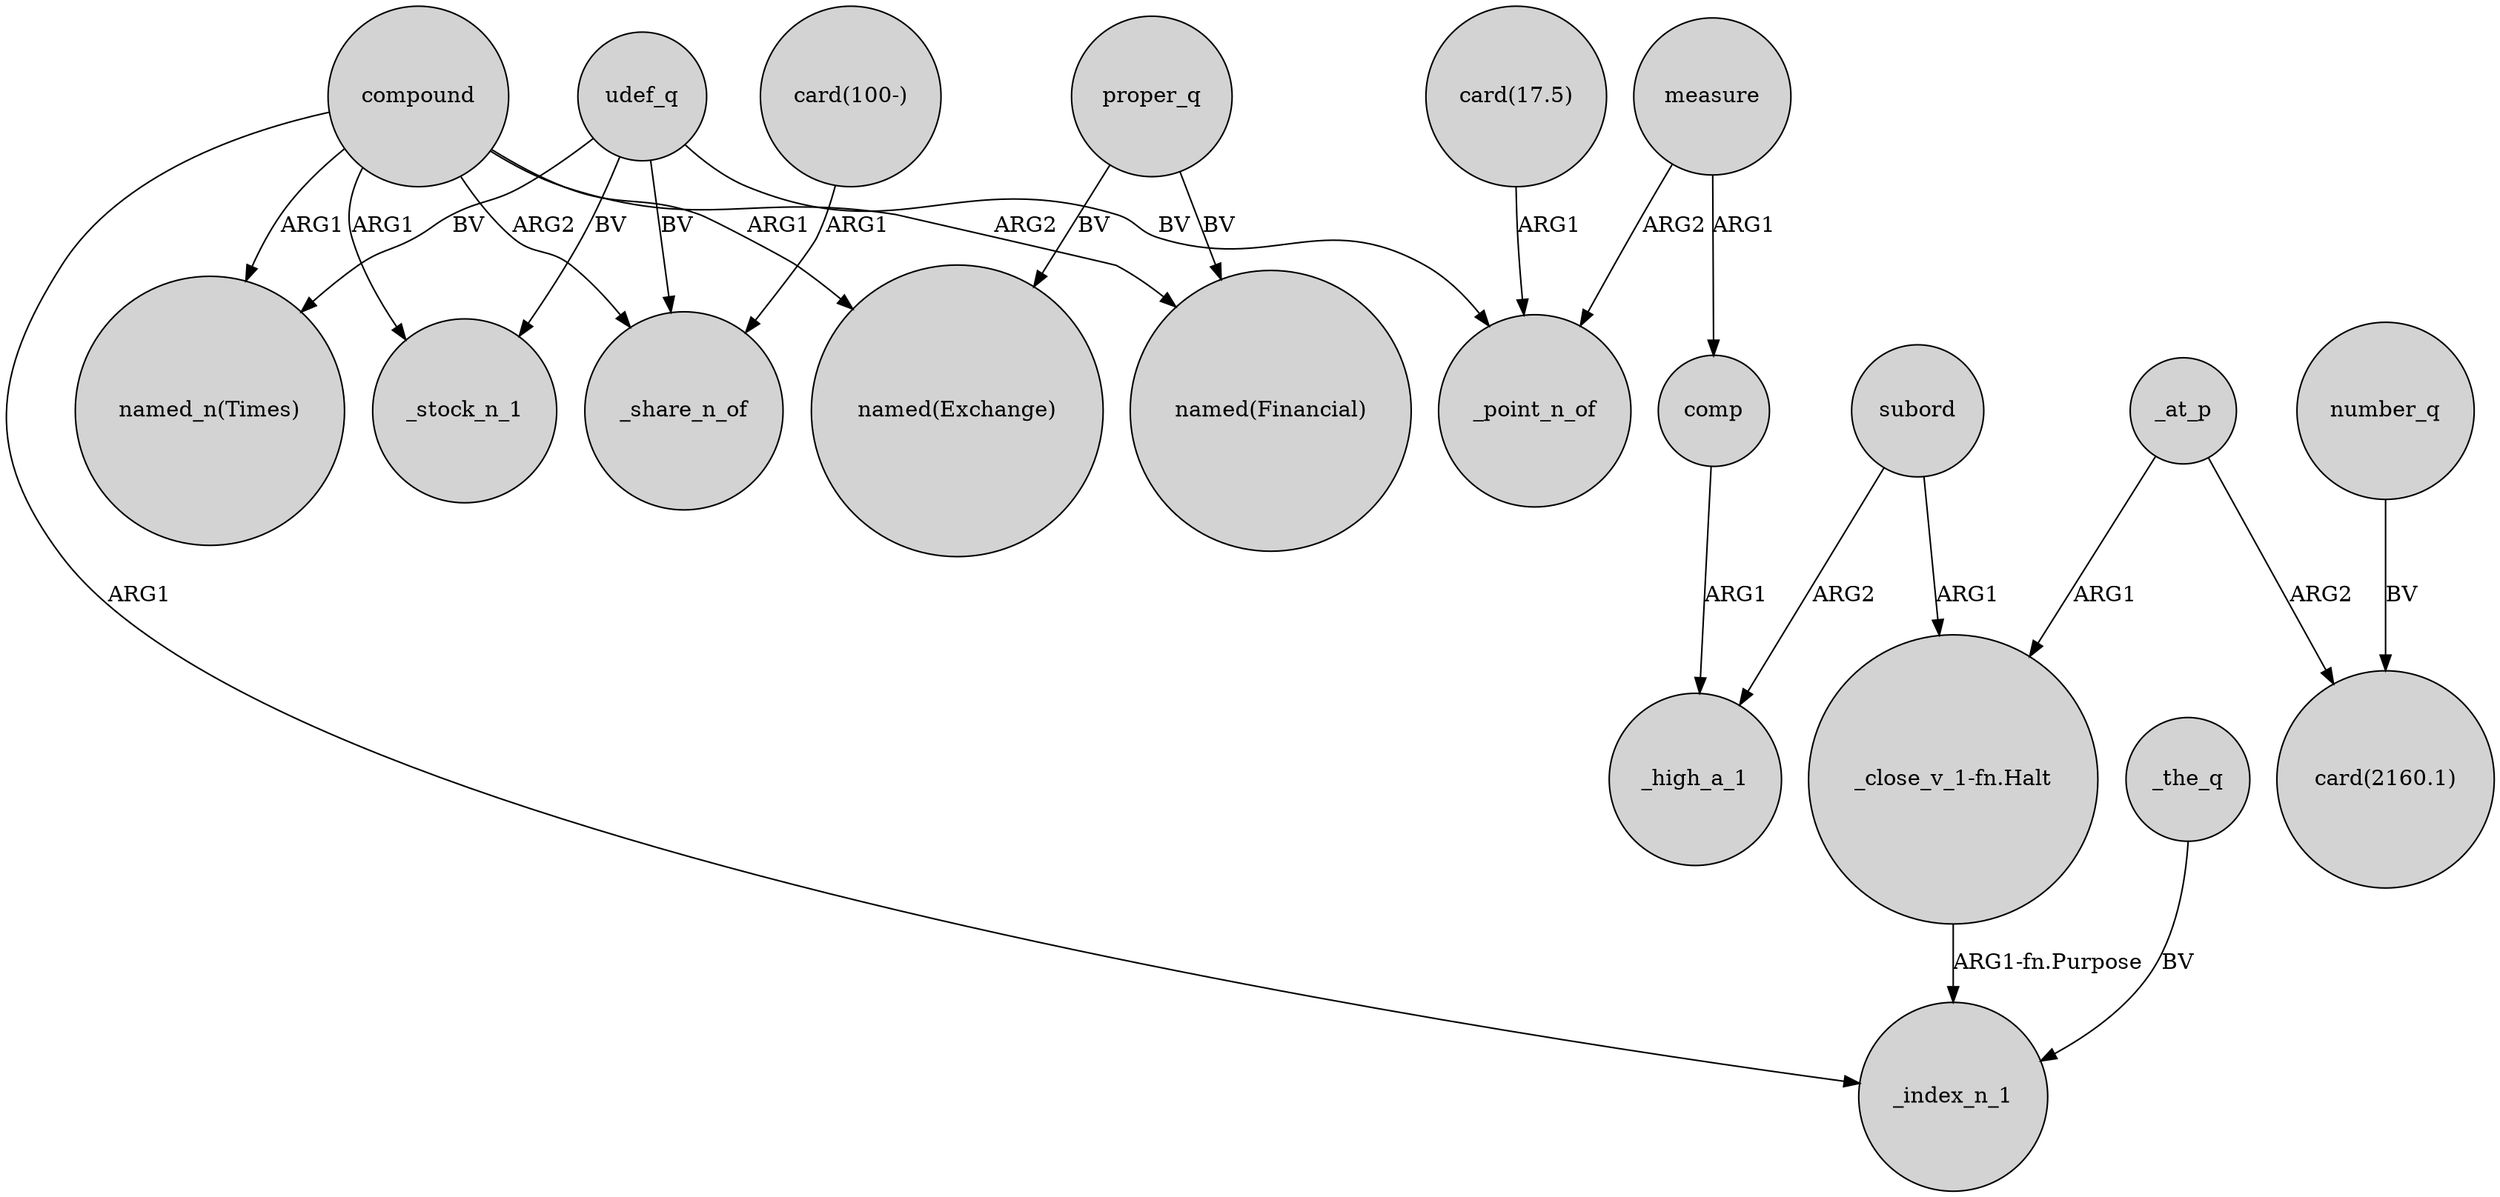 digraph {
	node [shape=circle style=filled]
	compound -> "named_n(Times)" [label=ARG1]
	number_q -> "card(2160.1)" [label=BV]
	compound -> "named(Exchange)" [label=ARG1]
	"card(100-)" -> _share_n_of [label=ARG1]
	subord -> "_close_v_1-fn.Halt" [label=ARG1]
	compound -> "named(Financial)" [label=ARG2]
	_the_q -> _index_n_1 [label=BV]
	proper_q -> "named(Exchange)" [label=BV]
	compound -> _stock_n_1 [label=ARG1]
	udef_q -> _stock_n_1 [label=BV]
	subord -> _high_a_1 [label=ARG2]
	comp -> _high_a_1 [label=ARG1]
	udef_q -> _share_n_of [label=BV]
	_at_p -> "_close_v_1-fn.Halt" [label=ARG1]
	measure -> _point_n_of [label=ARG2]
	"_close_v_1-fn.Halt" -> _index_n_1 [label="ARG1-fn.Purpose"]
	udef_q -> "named_n(Times)" [label=BV]
	"card(17.5)" -> _point_n_of [label=ARG1]
	proper_q -> "named(Financial)" [label=BV]
	compound -> _share_n_of [label=ARG2]
	compound -> _index_n_1 [label=ARG1]
	measure -> comp [label=ARG1]
	udef_q -> _point_n_of [label=BV]
	_at_p -> "card(2160.1)" [label=ARG2]
}
